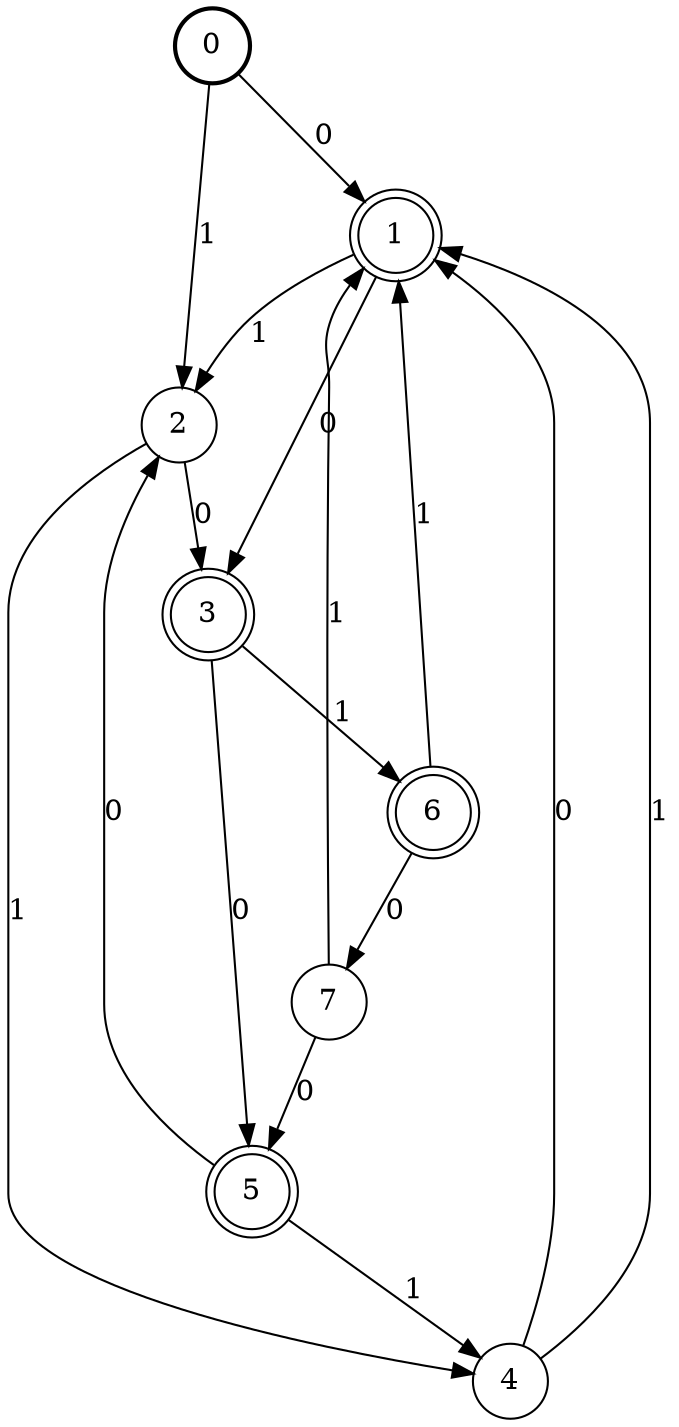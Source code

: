 digraph Automat {
    node [shape = circle];
    0 [style = "bold"];
    0 -> 1 [label = "0"];
    0 -> 2 [label = "1"];
    1 [peripheries=2]
    1 -> 3 [label = "0"];
    1 -> 2 [label = "1"];
    2 -> 3 [label = "0"];
    2 -> 4 [label = "1"];
    3 [peripheries=2]
    3 -> 5 [label = "0"];
    3 -> 6 [label = "1"];
    4 -> 1 [label = "0"];
    4 -> 1 [label = "1"];
    5 [peripheries=2]
    5 -> 2 [label = "0"];
    5 -> 4 [label = "1"];
    6 [peripheries=2]
    6 -> 7 [label = "0"];
    6 -> 1 [label = "1"];
    7 -> 5 [label = "0"];
    7 -> 1 [label = "1"];
}
